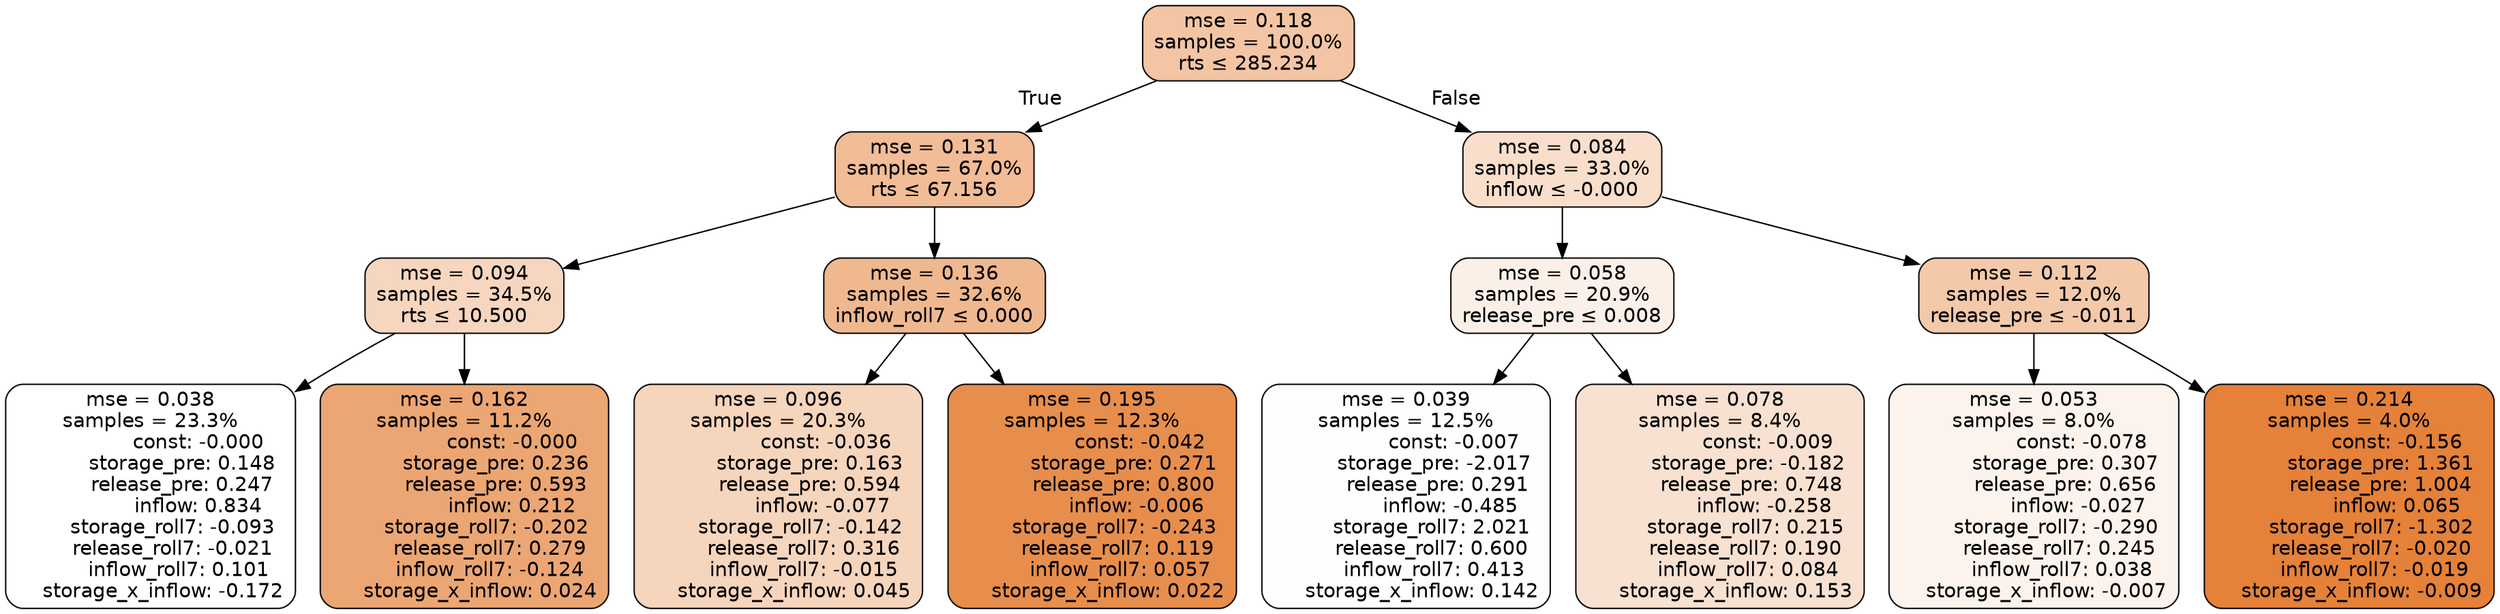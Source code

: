digraph tree {
bgcolor="transparent"
node [shape=rectangle, style="filled, rounded", color="black", fontname=helvetica] ;
edge [fontname=helvetica] ;
	"0" [label="mse = 0.118
samples = 100.0%
rts &le; 285.234", fillcolor="#f3c5a4"]
	"1" [label="mse = 0.131
samples = 67.0%
rts &le; 67.156", fillcolor="#f1bc96"]
	"2" [label="mse = 0.094
samples = 34.5%
rts &le; 10.500", fillcolor="#f6d6bf"]
	"3" [label="mse = 0.038
samples = 23.3%
               const: -0.000
          storage_pre: 0.148
          release_pre: 0.247
               inflow: 0.834
       storage_roll7: -0.093
       release_roll7: -0.021
         inflow_roll7: 0.101
    storage_x_inflow: -0.172", fillcolor="#ffffff"]
	"4" [label="mse = 0.162
samples = 11.2%
               const: -0.000
          storage_pre: 0.236
          release_pre: 0.593
               inflow: 0.212
       storage_roll7: -0.202
        release_roll7: 0.279
        inflow_roll7: -0.124
     storage_x_inflow: 0.024", fillcolor="#eca673"]
	"5" [label="mse = 0.136
samples = 32.6%
inflow_roll7 &le; 0.000", fillcolor="#f0b88f"]
	"6" [label="mse = 0.096
samples = 20.3%
               const: -0.036
          storage_pre: 0.163
          release_pre: 0.594
              inflow: -0.077
       storage_roll7: -0.142
        release_roll7: 0.316
        inflow_roll7: -0.015
     storage_x_inflow: 0.045", fillcolor="#f6d5bd"]
	"7" [label="mse = 0.195
samples = 12.3%
               const: -0.042
          storage_pre: 0.271
          release_pre: 0.800
              inflow: -0.006
       storage_roll7: -0.243
        release_roll7: 0.119
         inflow_roll7: 0.057
     storage_x_inflow: 0.022", fillcolor="#e78e4d"]
	"8" [label="mse = 0.084
samples = 33.0%
inflow &le; -0.000", fillcolor="#f8decb"]
	"9" [label="mse = 0.058
samples = 20.9%
release_pre &le; 0.008", fillcolor="#fbf0e7"]
	"10" [label="mse = 0.039
samples = 12.5%
               const: -0.007
         storage_pre: -2.017
          release_pre: 0.291
              inflow: -0.485
        storage_roll7: 2.021
        release_roll7: 0.600
         inflow_roll7: 0.413
     storage_x_inflow: 0.142", fillcolor="#fefefe"]
	"11" [label="mse = 0.078
samples = 8.4%
               const: -0.009
         storage_pre: -0.182
          release_pre: 0.748
              inflow: -0.258
        storage_roll7: 0.215
        release_roll7: 0.190
         inflow_roll7: 0.084
     storage_x_inflow: 0.153", fillcolor="#f8e1d1"]
	"12" [label="mse = 0.112
samples = 12.0%
release_pre &le; -0.011", fillcolor="#f3c9aa"]
	"13" [label="mse = 0.053
samples = 8.0%
               const: -0.078
          storage_pre: 0.307
          release_pre: 0.656
              inflow: -0.027
       storage_roll7: -0.290
        release_roll7: 0.245
         inflow_roll7: 0.038
    storage_x_inflow: -0.007", fillcolor="#fcf3ed"]
	"14" [label="mse = 0.214
samples = 4.0%
               const: -0.156
          storage_pre: 1.361
          release_pre: 1.004
               inflow: 0.065
       storage_roll7: -1.302
       release_roll7: -0.020
        inflow_roll7: -0.019
    storage_x_inflow: -0.009", fillcolor="#e58139"]

	"0" -> "1" [labeldistance=2.5, labelangle=45, headlabel="True"]
	"1" -> "2"
	"2" -> "3"
	"2" -> "4"
	"1" -> "5"
	"5" -> "6"
	"5" -> "7"
	"0" -> "8" [labeldistance=2.5, labelangle=-45, headlabel="False"]
	"8" -> "9"
	"9" -> "10"
	"9" -> "11"
	"8" -> "12"
	"12" -> "13"
	"12" -> "14"
}